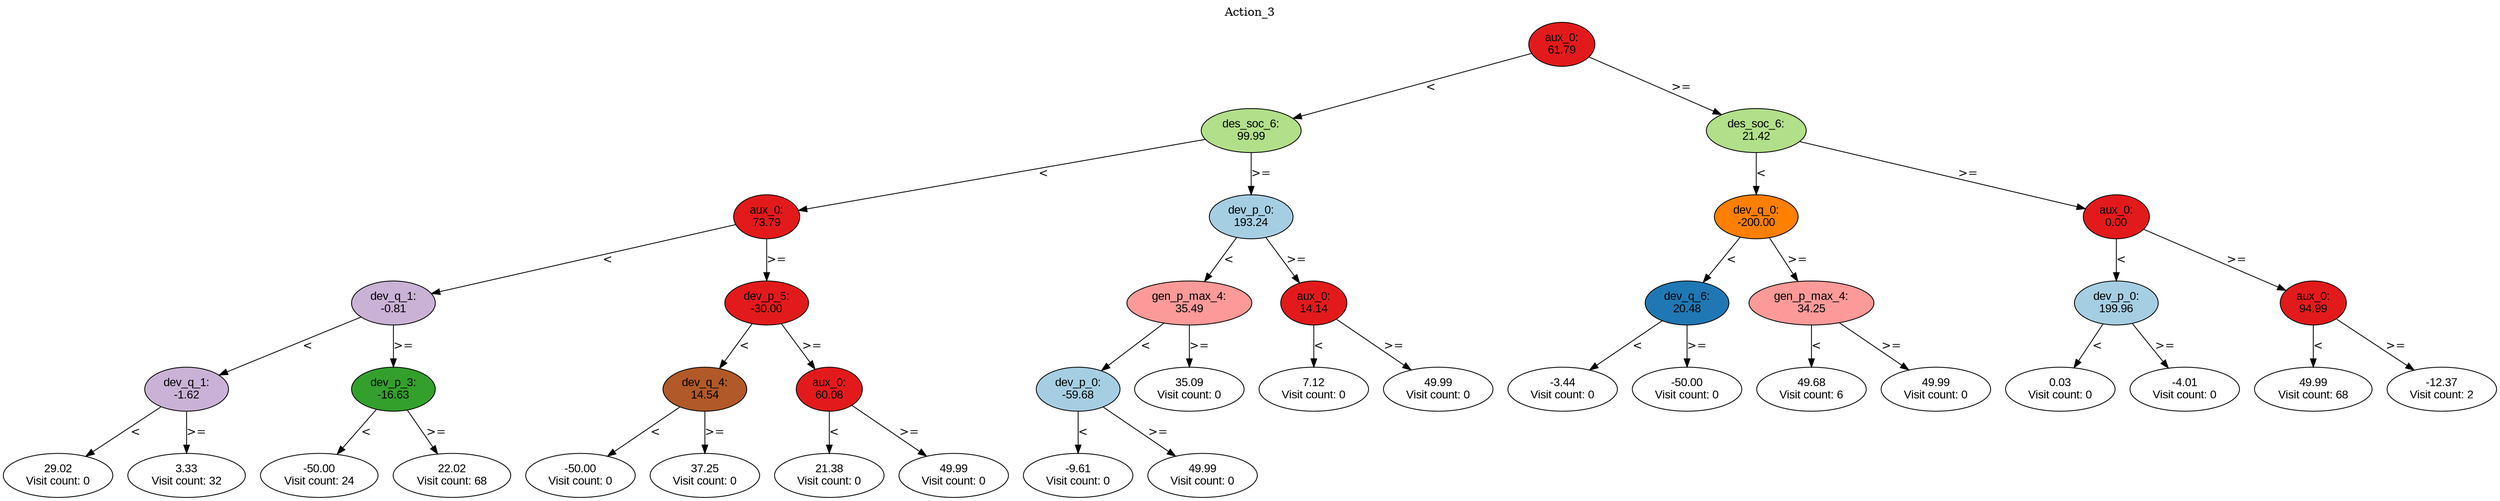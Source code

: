 digraph BST {
    node [fontname="Arial" style=filled colorscheme=paired12];
    0 [ label = "aux_0:
61.79" fillcolor=6];
    1 [ label = "des_soc_6:
99.99" fillcolor=3];
    2 [ label = "aux_0:
73.79" fillcolor=6];
    3 [ label = "dev_q_1:
-0.81" fillcolor=9];
    4 [ label = "dev_q_1:
-1.62" fillcolor=9];
    5 [ label = "29.02
Visit count: 0" fillcolor=white];
    6 [ label = "3.33
Visit count: 32" fillcolor=white];
    7 [ label = "dev_p_3:
-16.63" fillcolor=4];
    8 [ label = "-50.00
Visit count: 24" fillcolor=white];
    9 [ label = "22.02
Visit count: 68" fillcolor=white];
    10 [ label = "dev_p_5:
-30.00" fillcolor=6];
    11 [ label = "dev_q_4:
14.54" fillcolor=12];
    12 [ label = "-50.00
Visit count: 0" fillcolor=white];
    13 [ label = "37.25
Visit count: 0" fillcolor=white];
    14 [ label = "aux_0:
60.08" fillcolor=6];
    15 [ label = "21.38
Visit count: 0" fillcolor=white];
    16 [ label = "49.99
Visit count: 0" fillcolor=white];
    17 [ label = "dev_p_0:
193.24" fillcolor=1];
    18 [ label = "gen_p_max_4:
35.49" fillcolor=5];
    19 [ label = "dev_p_0:
-59.68" fillcolor=1];
    20 [ label = "-9.61
Visit count: 0" fillcolor=white];
    21 [ label = "49.99
Visit count: 0" fillcolor=white];
    22 [ label = "35.09
Visit count: 0" fillcolor=white];
    23 [ label = "aux_0:
14.14" fillcolor=6];
    24 [ label = "7.12
Visit count: 0" fillcolor=white];
    25 [ label = "49.99
Visit count: 0" fillcolor=white];
    26 [ label = "des_soc_6:
21.42" fillcolor=3];
    27 [ label = "dev_q_0:
-200.00" fillcolor=8];
    28 [ label = "dev_q_6:
20.48" fillcolor=2];
    29 [ label = "-3.44
Visit count: 0" fillcolor=white];
    30 [ label = "-50.00
Visit count: 0" fillcolor=white];
    31 [ label = "gen_p_max_4:
34.25" fillcolor=5];
    32 [ label = "49.68
Visit count: 6" fillcolor=white];
    33 [ label = "49.99
Visit count: 0" fillcolor=white];
    34 [ label = "aux_0:
0.00" fillcolor=6];
    35 [ label = "dev_p_0:
199.96" fillcolor=1];
    36 [ label = "0.03
Visit count: 0" fillcolor=white];
    37 [ label = "-4.01
Visit count: 0" fillcolor=white];
    38 [ label = "aux_0:
94.99" fillcolor=6];
    39 [ label = "49.99
Visit count: 68" fillcolor=white];
    40 [ label = "-12.37
Visit count: 2" fillcolor=white];

    0  -> 1[ label = "<"];
    0  -> 26[ label = ">="];
    1  -> 2[ label = "<"];
    1  -> 17[ label = ">="];
    2  -> 3[ label = "<"];
    2  -> 10[ label = ">="];
    3  -> 4[ label = "<"];
    3  -> 7[ label = ">="];
    4  -> 5[ label = "<"];
    4  -> 6[ label = ">="];
    7  -> 8[ label = "<"];
    7  -> 9[ label = ">="];
    10  -> 11[ label = "<"];
    10  -> 14[ label = ">="];
    11  -> 12[ label = "<"];
    11  -> 13[ label = ">="];
    14  -> 15[ label = "<"];
    14  -> 16[ label = ">="];
    17  -> 18[ label = "<"];
    17  -> 23[ label = ">="];
    18  -> 19[ label = "<"];
    18  -> 22[ label = ">="];
    19  -> 20[ label = "<"];
    19  -> 21[ label = ">="];
    23  -> 24[ label = "<"];
    23  -> 25[ label = ">="];
    26  -> 27[ label = "<"];
    26  -> 34[ label = ">="];
    27  -> 28[ label = "<"];
    27  -> 31[ label = ">="];
    28  -> 29[ label = "<"];
    28  -> 30[ label = ">="];
    31  -> 32[ label = "<"];
    31  -> 33[ label = ">="];
    34  -> 35[ label = "<"];
    34  -> 38[ label = ">="];
    35  -> 36[ label = "<"];
    35  -> 37[ label = ">="];
    38  -> 39[ label = "<"];
    38  -> 40[ label = ">="];

    labelloc="t";
    label="Action_3";
}